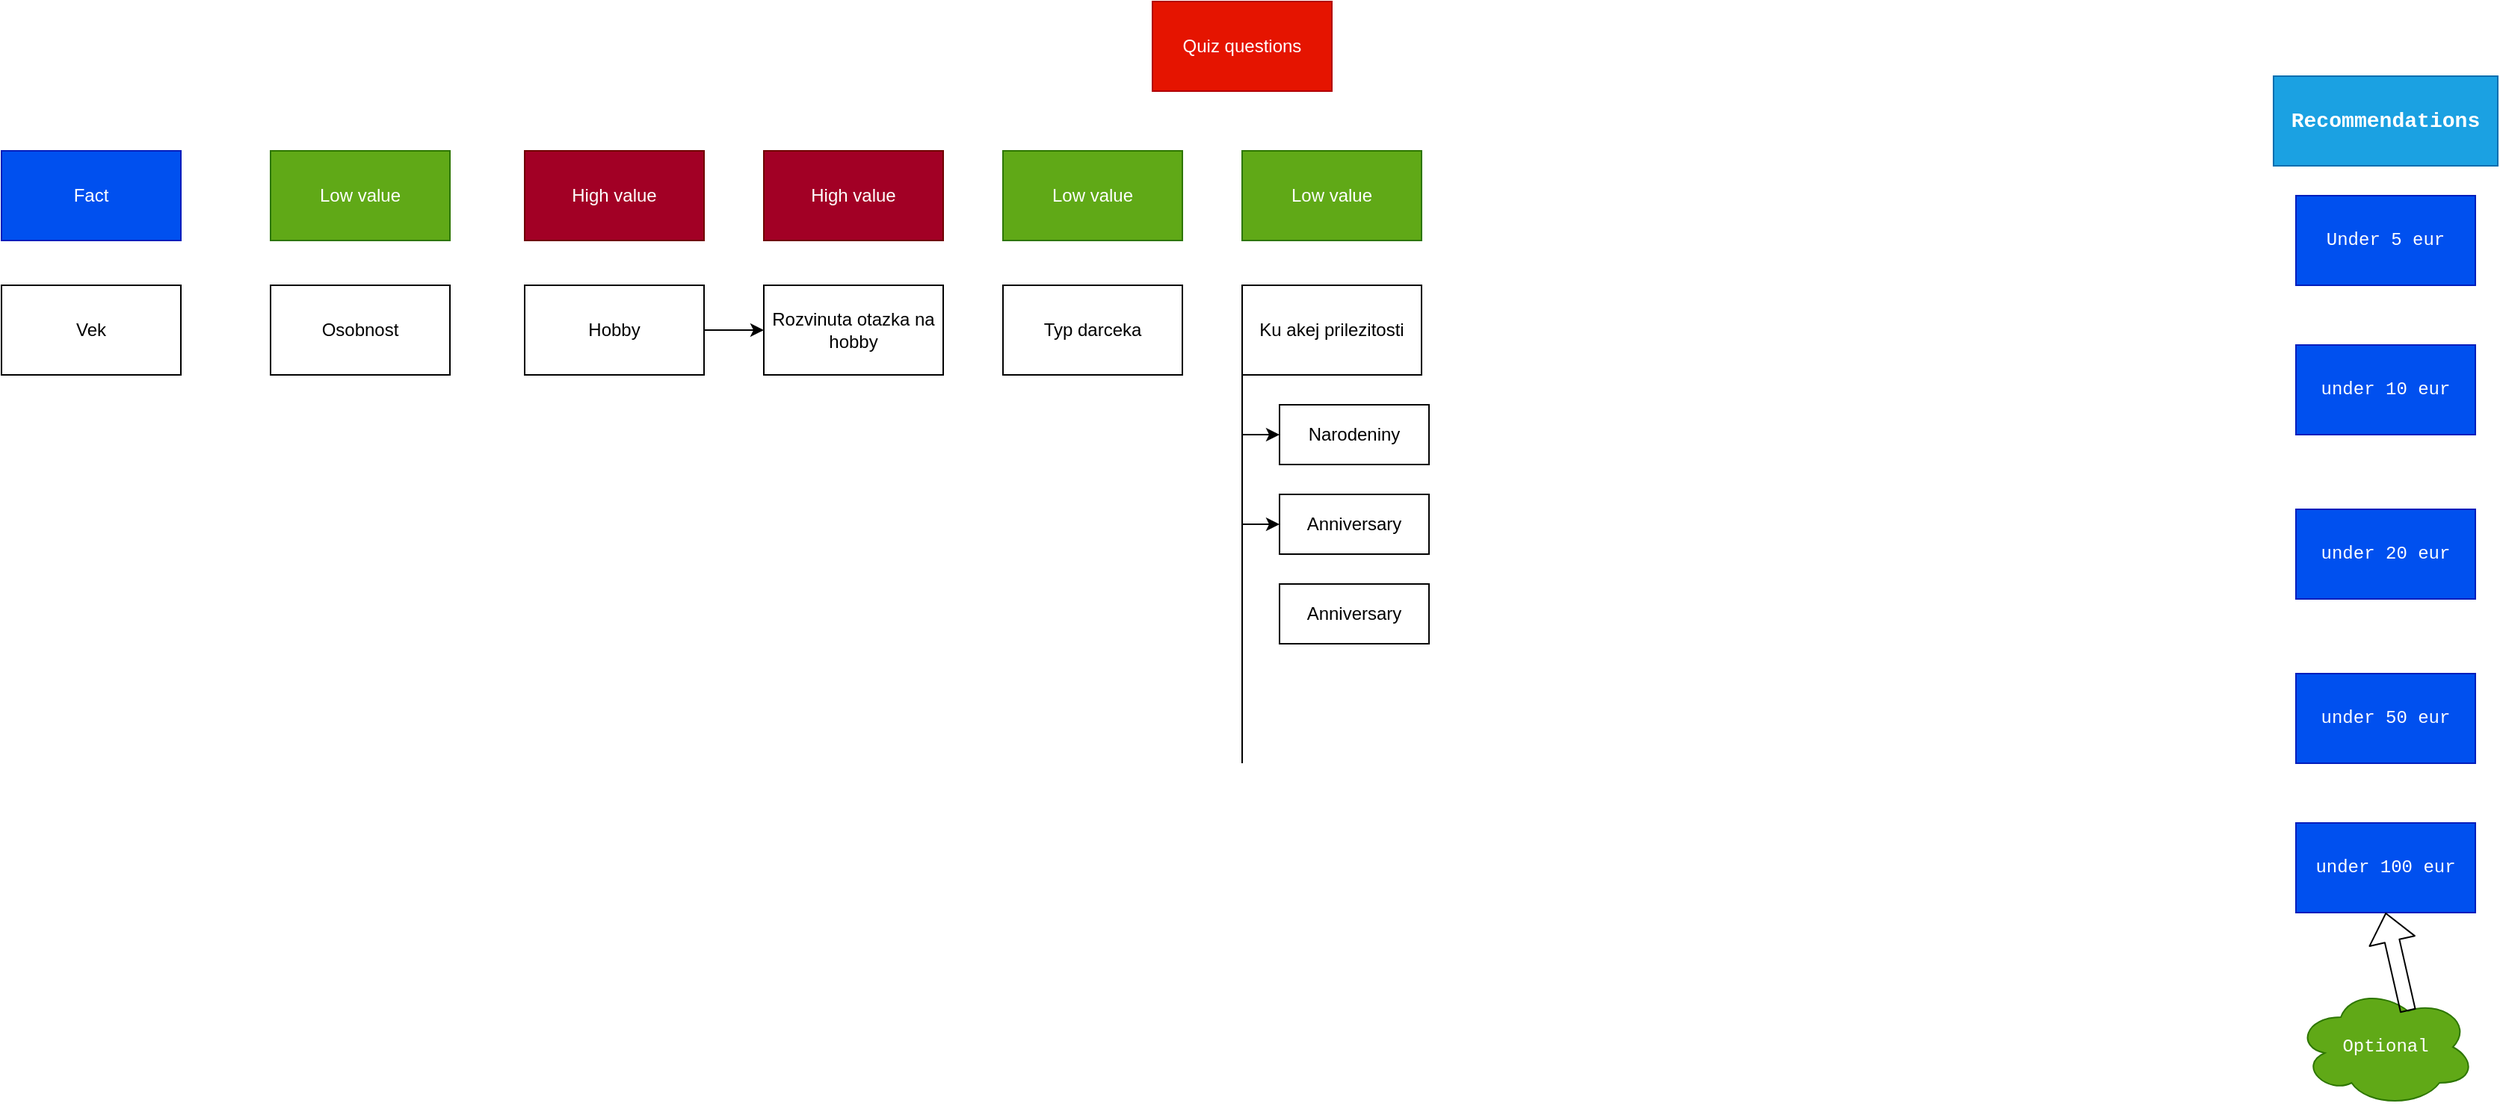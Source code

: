 <mxfile>
    <diagram id="h0AvOP3keEDmtiMIvSft" name="Page-1">
        <mxGraphModel dx="1277" dy="783" grid="1" gridSize="10" guides="1" tooltips="1" connect="1" arrows="1" fold="1" page="1" pageScale="1" pageWidth="850" pageHeight="1100" math="0" shadow="0">
            <root>
                <mxCell id="0"/>
                <mxCell id="1" parent="0"/>
                <mxCell id="2" value="&lt;h3&gt;Recommendations&lt;/h3&gt;" style="rounded=0;whiteSpace=wrap;html=1;fillColor=#1ba1e2;strokeColor=#006EAF;fontFamily=Courier New;fontColor=#ffffff;" vertex="1" parent="1">
                    <mxGeometry x="1540" y="60" width="150" height="60" as="geometry"/>
                </mxCell>
                <mxCell id="3" value="Under 5 eur" style="rounded=0;whiteSpace=wrap;html=1;fontFamily=Courier New;fillColor=#0050ef;fontColor=#ffffff;strokeColor=#001DBC;" vertex="1" parent="1">
                    <mxGeometry x="1555" y="140" width="120" height="60" as="geometry"/>
                </mxCell>
                <mxCell id="4" value="under 10 eur" style="rounded=0;whiteSpace=wrap;html=1;fontFamily=Courier New;fillColor=#0050ef;fontColor=#ffffff;strokeColor=#001DBC;" vertex="1" parent="1">
                    <mxGeometry x="1555" y="240" width="120" height="60" as="geometry"/>
                </mxCell>
                <mxCell id="5" value="under 20 eur" style="rounded=0;whiteSpace=wrap;html=1;fontFamily=Courier New;fillColor=#0050ef;fontColor=#ffffff;strokeColor=#001DBC;" vertex="1" parent="1">
                    <mxGeometry x="1555" y="350" width="120" height="60" as="geometry"/>
                </mxCell>
                <mxCell id="7" value="under 50 eur" style="rounded=0;whiteSpace=wrap;html=1;fontFamily=Courier New;fillColor=#0050ef;fontColor=#ffffff;strokeColor=#001DBC;" vertex="1" parent="1">
                    <mxGeometry x="1555" y="460" width="120" height="60" as="geometry"/>
                </mxCell>
                <mxCell id="8" value="under 100 eur" style="rounded=0;whiteSpace=wrap;html=1;fontFamily=Courier New;fillColor=#0050ef;fontColor=#ffffff;strokeColor=#001DBC;" vertex="1" parent="1">
                    <mxGeometry x="1555" y="560" width="120" height="60" as="geometry"/>
                </mxCell>
                <mxCell id="9" value="Optional" style="ellipse;shape=cloud;whiteSpace=wrap;html=1;fontFamily=Courier New;fillColor=#60a917;fontColor=#ffffff;strokeColor=#2D7600;" vertex="1" parent="1">
                    <mxGeometry x="1555" y="670" width="120" height="80" as="geometry"/>
                </mxCell>
                <mxCell id="10" value="" style="shape=flexArrow;endArrow=classic;html=1;fontFamily=Courier New;entryX=0.5;entryY=1;entryDx=0;entryDy=0;exitX=0.625;exitY=0.2;exitDx=0;exitDy=0;exitPerimeter=0;" edge="1" parent="1" source="9" target="8">
                    <mxGeometry width="50" height="50" relative="1" as="geometry">
                        <mxPoint x="1661" y="690" as="sourcePoint"/>
                        <mxPoint x="1615" y="620" as="targetPoint"/>
                    </mxGeometry>
                </mxCell>
                <mxCell id="11" value="&lt;font face=&quot;Helvetica&quot;&gt;Quiz questions&lt;/font&gt;" style="rounded=0;whiteSpace=wrap;html=1;fontFamily=Courier New;fillColor=#e51400;fontColor=#ffffff;strokeColor=#B20000;" vertex="1" parent="1">
                    <mxGeometry x="790" y="10" width="120" height="60" as="geometry"/>
                </mxCell>
                <mxCell id="12" value="Vek" style="rounded=0;whiteSpace=wrap;html=1;fontFamily=Helvetica;" vertex="1" parent="1">
                    <mxGeometry x="20" y="200" width="120" height="60" as="geometry"/>
                </mxCell>
                <mxCell id="13" value="Osobnost" style="rounded=0;whiteSpace=wrap;html=1;fontFamily=Helvetica;" vertex="1" parent="1">
                    <mxGeometry x="200" y="200" width="120" height="60" as="geometry"/>
                </mxCell>
                <mxCell id="14" value="Hobby" style="rounded=0;whiteSpace=wrap;html=1;fontFamily=Helvetica;" vertex="1" parent="1">
                    <mxGeometry x="370" y="200" width="120" height="60" as="geometry"/>
                </mxCell>
                <mxCell id="16" value="Rozvinuta otazka na hobby" style="rounded=0;whiteSpace=wrap;html=1;fontFamily=Helvetica;" vertex="1" parent="1">
                    <mxGeometry x="530" y="200" width="120" height="60" as="geometry"/>
                </mxCell>
                <mxCell id="17" value="Fact" style="rounded=0;whiteSpace=wrap;html=1;fontFamily=Helvetica;fillColor=#0050ef;fontColor=#ffffff;strokeColor=#001DBC;" vertex="1" parent="1">
                    <mxGeometry x="20" y="110" width="120" height="60" as="geometry"/>
                </mxCell>
                <mxCell id="18" value="Low value" style="rounded=0;whiteSpace=wrap;html=1;fontFamily=Helvetica;fillColor=#60a917;fontColor=#ffffff;strokeColor=#2D7600;" vertex="1" parent="1">
                    <mxGeometry x="200" y="110" width="120" height="60" as="geometry"/>
                </mxCell>
                <mxCell id="21" value="Ku akej prilezitosti" style="rounded=0;whiteSpace=wrap;html=1;fontFamily=Helvetica;" vertex="1" parent="1">
                    <mxGeometry x="850" y="200" width="120" height="60" as="geometry"/>
                </mxCell>
                <mxCell id="31" value="" style="endArrow=none;html=1;fontFamily=Helvetica;entryX=0;entryY=1;entryDx=0;entryDy=0;" edge="1" parent="1" target="21">
                    <mxGeometry width="50" height="50" relative="1" as="geometry">
                        <mxPoint x="850" y="400" as="sourcePoint"/>
                        <mxPoint x="815" y="380" as="targetPoint"/>
                    </mxGeometry>
                </mxCell>
                <mxCell id="32" value="" style="endArrow=classic;html=1;fontFamily=Helvetica;" edge="1" parent="1">
                    <mxGeometry width="50" height="50" relative="1" as="geometry">
                        <mxPoint x="850" y="300" as="sourcePoint"/>
                        <mxPoint x="875" y="300" as="targetPoint"/>
                    </mxGeometry>
                </mxCell>
                <mxCell id="33" value="Narodeniny" style="rounded=0;whiteSpace=wrap;html=1;fontFamily=Helvetica;" vertex="1" parent="1">
                    <mxGeometry x="875" y="280" width="100" height="40" as="geometry"/>
                </mxCell>
                <mxCell id="34" value="" style="endArrow=classic;html=1;fontFamily=Helvetica;" edge="1" parent="1">
                    <mxGeometry width="50" height="50" relative="1" as="geometry">
                        <mxPoint x="850" y="360" as="sourcePoint"/>
                        <mxPoint x="875" y="360" as="targetPoint"/>
                    </mxGeometry>
                </mxCell>
                <mxCell id="35" value="Anniversary" style="rounded=0;whiteSpace=wrap;html=1;fontFamily=Helvetica;" vertex="1" parent="1">
                    <mxGeometry x="875" y="340" width="100" height="40" as="geometry"/>
                </mxCell>
                <mxCell id="36" value="Anniversary" style="rounded=0;whiteSpace=wrap;html=1;fontFamily=Helvetica;" vertex="1" parent="1">
                    <mxGeometry x="875" y="400" width="100" height="40" as="geometry"/>
                </mxCell>
                <mxCell id="37" value="" style="endArrow=none;html=1;fontFamily=Helvetica;" edge="1" parent="1">
                    <mxGeometry width="50" height="50" relative="1" as="geometry">
                        <mxPoint x="850" y="520" as="sourcePoint"/>
                        <mxPoint x="850" y="400" as="targetPoint"/>
                    </mxGeometry>
                </mxCell>
                <mxCell id="38" value="Typ darceka" style="rounded=0;whiteSpace=wrap;html=1;fontFamily=Helvetica;" vertex="1" parent="1">
                    <mxGeometry x="690" y="200" width="120" height="60" as="geometry"/>
                </mxCell>
                <mxCell id="39" value="" style="endArrow=classic;html=1;fontFamily=Helvetica;exitX=1;exitY=0.5;exitDx=0;exitDy=0;entryX=0;entryY=0.5;entryDx=0;entryDy=0;" edge="1" parent="1" source="14" target="16">
                    <mxGeometry width="50" height="50" relative="1" as="geometry">
                        <mxPoint x="590" y="330" as="sourcePoint"/>
                        <mxPoint x="640" y="280" as="targetPoint"/>
                    </mxGeometry>
                </mxCell>
                <mxCell id="40" value="Low value" style="rounded=0;whiteSpace=wrap;html=1;fontFamily=Helvetica;fillColor=#60a917;fontColor=#ffffff;strokeColor=#2D7600;" vertex="1" parent="1">
                    <mxGeometry x="850" y="110" width="120" height="60" as="geometry"/>
                </mxCell>
                <mxCell id="41" value="Low value" style="rounded=0;whiteSpace=wrap;html=1;fontFamily=Helvetica;fillColor=#60a917;fontColor=#ffffff;strokeColor=#2D7600;" vertex="1" parent="1">
                    <mxGeometry x="690" y="110" width="120" height="60" as="geometry"/>
                </mxCell>
                <mxCell id="42" value="High value" style="rounded=0;whiteSpace=wrap;html=1;fontFamily=Helvetica;fillColor=#a20025;fontColor=#ffffff;strokeColor=#6F0000;" vertex="1" parent="1">
                    <mxGeometry x="370" y="110" width="120" height="60" as="geometry"/>
                </mxCell>
                <mxCell id="43" value="High value" style="rounded=0;whiteSpace=wrap;html=1;fontFamily=Helvetica;fillColor=#a20025;fontColor=#ffffff;strokeColor=#6F0000;" vertex="1" parent="1">
                    <mxGeometry x="530" y="110" width="120" height="60" as="geometry"/>
                </mxCell>
            </root>
        </mxGraphModel>
    </diagram>
</mxfile>